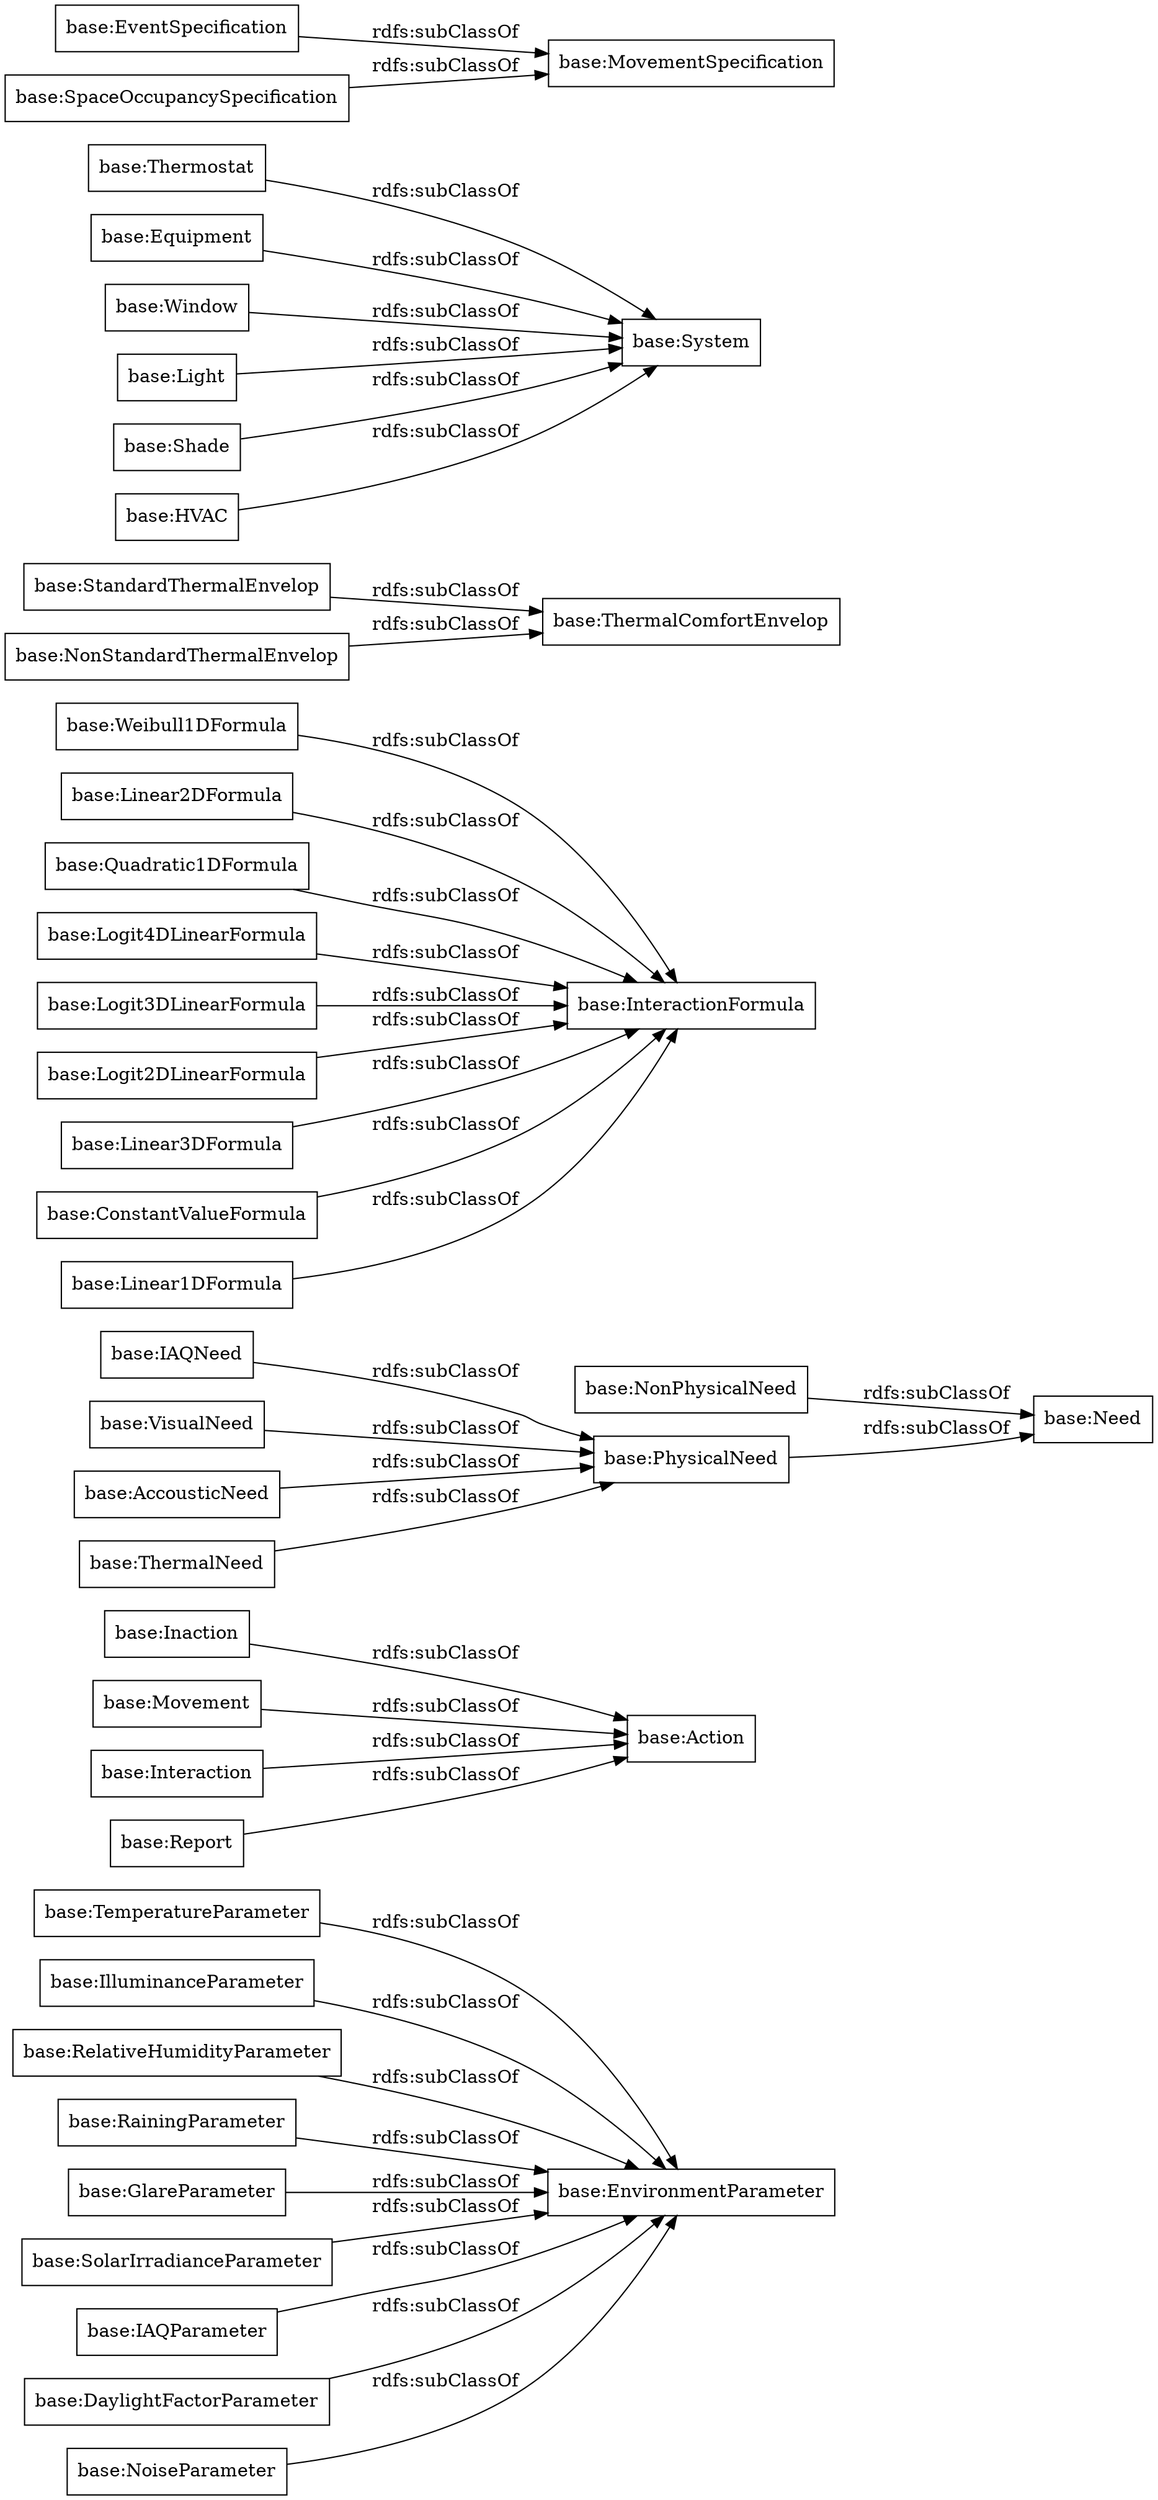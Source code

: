 digraph ar2dtool_diagram { 
rankdir=LR;
size="1000"
node [shape = rectangle, color="black"]; "base:TemperatureParameter" "base:Inaction" "base:IlluminanceParameter" "base:PhysicalNeed" "base:Weibull1DFormula" "base:RelativeHumidityParameter" "base:Linear2DFormula" "base:ThermalComfortEnvelop" "base:Need" "base:RainingParameter" "base:Action" "base:EnvironmentParameter" "base:Quadratic1DFormula" "base:System" "base:Logit4DLinearFormula" "base:Thermostat" "base:Logit3DLinearFormula" "base:StandardThermalEnvelop" "base:GlareParameter" "base:EventSpecification" "base:Logit2DLinearFormula" "base:MovementSpecification" "base:Movement" "base:IAQNeed" "base:Equipment" "base:SpaceOccupancySpecification" "base:VisualNeed" "base:NonPhysicalNeed" "base:Window" "base:Light" "base:SolarIrradianceParameter" "base:Interaction" "base:AccousticNeed" "base:IAQParameter" "base:Linear3DFormula" "base:NonStandardThermalEnvelop" "base:ThermalNeed" "base:DaylightFactorParameter" "base:ConstantValueFormula" "base:Shade" "base:NoiseParameter" "base:Linear1DFormula" "base:HVAC" "base:Report" "base:InteractionFormula" ; /*classes style*/
	"base:NoiseParameter" -> "base:EnvironmentParameter" [ label = "rdfs:subClassOf" ];
	"base:ConstantValueFormula" -> "base:InteractionFormula" [ label = "rdfs:subClassOf" ];
	"base:AccousticNeed" -> "base:PhysicalNeed" [ label = "rdfs:subClassOf" ];
	"base:Linear1DFormula" -> "base:InteractionFormula" [ label = "rdfs:subClassOf" ];
	"base:Logit2DLinearFormula" -> "base:InteractionFormula" [ label = "rdfs:subClassOf" ];
	"base:GlareParameter" -> "base:EnvironmentParameter" [ label = "rdfs:subClassOf" ];
	"base:IAQParameter" -> "base:EnvironmentParameter" [ label = "rdfs:subClassOf" ];
	"base:Interaction" -> "base:Action" [ label = "rdfs:subClassOf" ];
	"base:Weibull1DFormula" -> "base:InteractionFormula" [ label = "rdfs:subClassOf" ];
	"base:DaylightFactorParameter" -> "base:EnvironmentParameter" [ label = "rdfs:subClassOf" ];
	"base:TemperatureParameter" -> "base:EnvironmentParameter" [ label = "rdfs:subClassOf" ];
	"base:NonStandardThermalEnvelop" -> "base:ThermalComfortEnvelop" [ label = "rdfs:subClassOf" ];
	"base:HVAC" -> "base:System" [ label = "rdfs:subClassOf" ];
	"base:IAQNeed" -> "base:PhysicalNeed" [ label = "rdfs:subClassOf" ];
	"base:IlluminanceParameter" -> "base:EnvironmentParameter" [ label = "rdfs:subClassOf" ];
	"base:VisualNeed" -> "base:PhysicalNeed" [ label = "rdfs:subClassOf" ];
	"base:RelativeHumidityParameter" -> "base:EnvironmentParameter" [ label = "rdfs:subClassOf" ];
	"base:Linear3DFormula" -> "base:InteractionFormula" [ label = "rdfs:subClassOf" ];
	"base:Light" -> "base:System" [ label = "rdfs:subClassOf" ];
	"base:EventSpecification" -> "base:MovementSpecification" [ label = "rdfs:subClassOf" ];
	"base:Logit4DLinearFormula" -> "base:InteractionFormula" [ label = "rdfs:subClassOf" ];
	"base:StandardThermalEnvelop" -> "base:ThermalComfortEnvelop" [ label = "rdfs:subClassOf" ];
	"base:SpaceOccupancySpecification" -> "base:MovementSpecification" [ label = "rdfs:subClassOf" ];
	"base:Linear2DFormula" -> "base:InteractionFormula" [ label = "rdfs:subClassOf" ];
	"base:Equipment" -> "base:System" [ label = "rdfs:subClassOf" ];
	"base:Report" -> "base:Action" [ label = "rdfs:subClassOf" ];
	"base:Movement" -> "base:Action" [ label = "rdfs:subClassOf" ];
	"base:Inaction" -> "base:Action" [ label = "rdfs:subClassOf" ];
	"base:Window" -> "base:System" [ label = "rdfs:subClassOf" ];
	"base:Thermostat" -> "base:System" [ label = "rdfs:subClassOf" ];
	"base:ThermalNeed" -> "base:PhysicalNeed" [ label = "rdfs:subClassOf" ];
	"base:PhysicalNeed" -> "base:Need" [ label = "rdfs:subClassOf" ];
	"base:NonPhysicalNeed" -> "base:Need" [ label = "rdfs:subClassOf" ];
	"base:RainingParameter" -> "base:EnvironmentParameter" [ label = "rdfs:subClassOf" ];
	"base:SolarIrradianceParameter" -> "base:EnvironmentParameter" [ label = "rdfs:subClassOf" ];
	"base:Logit3DLinearFormula" -> "base:InteractionFormula" [ label = "rdfs:subClassOf" ];
	"base:Quadratic1DFormula" -> "base:InteractionFormula" [ label = "rdfs:subClassOf" ];
	"base:Shade" -> "base:System" [ label = "rdfs:subClassOf" ];

}
